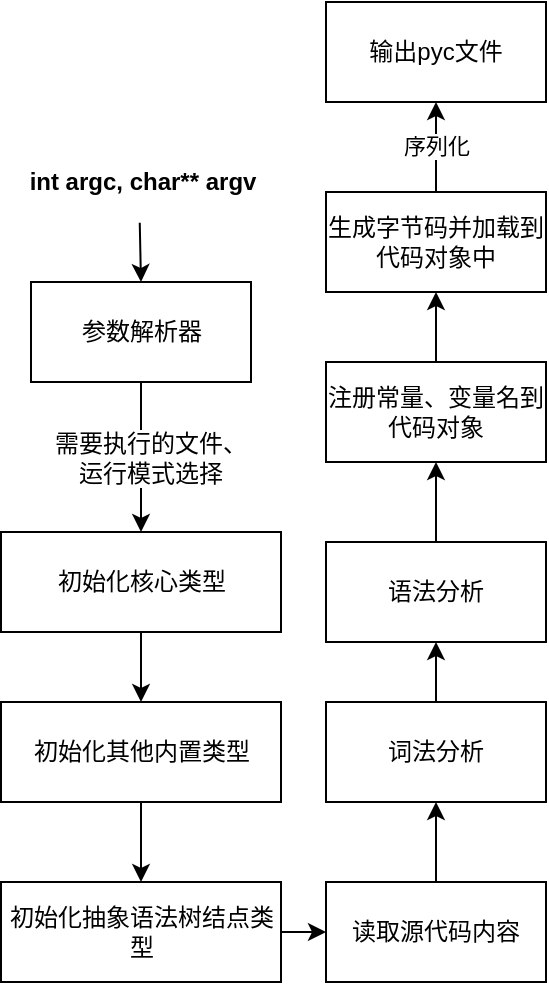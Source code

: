 <mxfile version="26.1.1">
  <diagram name="第 1 页" id="Mdz092ybCGRmyysTETZ2">
    <mxGraphModel dx="1562" dy="917" grid="1" gridSize="10" guides="1" tooltips="1" connect="1" arrows="1" fold="1" page="1" pageScale="1" pageWidth="827" pageHeight="1169" math="0" shadow="0">
      <root>
        <mxCell id="0" />
        <mxCell id="1" parent="0" />
        <mxCell id="lb0W_pnPvxd-Yv1rqBkz-33" style="edgeStyle=orthogonalEdgeStyle;rounded=0;orthogonalLoop=1;jettySize=auto;html=1;exitX=0.5;exitY=1;exitDx=0;exitDy=0;entryX=0.5;entryY=0;entryDx=0;entryDy=0;" edge="1" parent="1" source="lb0W_pnPvxd-Yv1rqBkz-10" target="lb0W_pnPvxd-Yv1rqBkz-32">
          <mxGeometry relative="1" as="geometry" />
        </mxCell>
        <mxCell id="lb0W_pnPvxd-Yv1rqBkz-10" value="初始化核心类型" style="html=1;whiteSpace=wrap;strokeColor=default;align=center;verticalAlign=middle;fontFamily=Helvetica;fontSize=12;fontColor=default;fillColor=default;" vertex="1" parent="1">
          <mxGeometry x="297.5" y="545" width="140" height="50" as="geometry" />
        </mxCell>
        <mxCell id="lb0W_pnPvxd-Yv1rqBkz-11" style="edgeStyle=orthogonalEdgeStyle;rounded=0;orthogonalLoop=1;jettySize=auto;html=1;exitX=0.5;exitY=1;exitDx=0;exitDy=0;entryX=0.5;entryY=0;entryDx=0;entryDy=0;fontFamily=Helvetica;fontSize=12;fontColor=default;" edge="1" parent="1" source="lb0W_pnPvxd-Yv1rqBkz-13" target="lb0W_pnPvxd-Yv1rqBkz-10">
          <mxGeometry relative="1" as="geometry" />
        </mxCell>
        <mxCell id="lb0W_pnPvxd-Yv1rqBkz-12" value="需要执行的文件、&lt;div&gt;运行模式选择&lt;/div&gt;" style="edgeLabel;html=1;align=center;verticalAlign=middle;resizable=0;points=[];strokeColor=default;fontFamily=Helvetica;fontSize=12;fontColor=default;fillColor=default;" vertex="1" connectable="0" parent="lb0W_pnPvxd-Yv1rqBkz-11">
          <mxGeometry x="-0.003" y="4" relative="1" as="geometry">
            <mxPoint as="offset" />
          </mxGeometry>
        </mxCell>
        <mxCell id="lb0W_pnPvxd-Yv1rqBkz-13" value="参数解析器" style="html=1;whiteSpace=wrap;strokeColor=default;align=center;verticalAlign=middle;fontFamily=Helvetica;fontSize=12;fontColor=default;fillColor=default;" vertex="1" parent="1">
          <mxGeometry x="312.5" y="420" width="110" height="50" as="geometry" />
        </mxCell>
        <mxCell id="lb0W_pnPvxd-Yv1rqBkz-14" value="int argc, char** argv" style="text;align=center;fontStyle=1;verticalAlign=middle;spacingLeft=3;spacingRight=3;strokeColor=none;rotatable=0;points=[[0,0.5],[1,0.5]];portConstraint=eastwest;html=1;fontFamily=Helvetica;fontSize=12;fontColor=default;" vertex="1" parent="1">
          <mxGeometry x="305" y="350" width="125" height="40" as="geometry" />
        </mxCell>
        <mxCell id="lb0W_pnPvxd-Yv1rqBkz-15" style="edgeStyle=orthogonalEdgeStyle;rounded=0;orthogonalLoop=1;jettySize=auto;html=1;exitX=0.495;exitY=1.01;exitDx=0;exitDy=0;entryX=0.5;entryY=0;entryDx=0;entryDy=0;fontFamily=Helvetica;fontSize=12;fontColor=default;exitPerimeter=0;" edge="1" parent="1" source="lb0W_pnPvxd-Yv1rqBkz-14" target="lb0W_pnPvxd-Yv1rqBkz-13">
          <mxGeometry relative="1" as="geometry" />
        </mxCell>
        <mxCell id="lb0W_pnPvxd-Yv1rqBkz-35" style="edgeStyle=orthogonalEdgeStyle;rounded=0;orthogonalLoop=1;jettySize=auto;html=1;exitX=0.5;exitY=1;exitDx=0;exitDy=0;entryX=0.5;entryY=0;entryDx=0;entryDy=0;" edge="1" parent="1" source="lb0W_pnPvxd-Yv1rqBkz-32" target="lb0W_pnPvxd-Yv1rqBkz-34">
          <mxGeometry relative="1" as="geometry" />
        </mxCell>
        <mxCell id="lb0W_pnPvxd-Yv1rqBkz-32" value="初始化其他内置类型" style="html=1;whiteSpace=wrap;strokeColor=default;align=center;verticalAlign=middle;fontFamily=Helvetica;fontSize=12;fontColor=default;fillColor=default;" vertex="1" parent="1">
          <mxGeometry x="297.5" y="630" width="140" height="50" as="geometry" />
        </mxCell>
        <mxCell id="lb0W_pnPvxd-Yv1rqBkz-50" style="edgeStyle=orthogonalEdgeStyle;rounded=0;orthogonalLoop=1;jettySize=auto;html=1;exitX=1;exitY=0.5;exitDx=0;exitDy=0;" edge="1" parent="1" source="lb0W_pnPvxd-Yv1rqBkz-34" target="lb0W_pnPvxd-Yv1rqBkz-37">
          <mxGeometry relative="1" as="geometry" />
        </mxCell>
        <mxCell id="lb0W_pnPvxd-Yv1rqBkz-34" value="初始化抽象语法树结点类型" style="html=1;whiteSpace=wrap;strokeColor=default;align=center;verticalAlign=middle;fontFamily=Helvetica;fontSize=12;fontColor=default;fillColor=default;" vertex="1" parent="1">
          <mxGeometry x="297.5" y="720" width="140" height="50" as="geometry" />
        </mxCell>
        <mxCell id="lb0W_pnPvxd-Yv1rqBkz-51" style="edgeStyle=orthogonalEdgeStyle;rounded=0;orthogonalLoop=1;jettySize=auto;html=1;exitX=0.5;exitY=0;exitDx=0;exitDy=0;" edge="1" parent="1" source="lb0W_pnPvxd-Yv1rqBkz-37" target="lb0W_pnPvxd-Yv1rqBkz-39">
          <mxGeometry relative="1" as="geometry" />
        </mxCell>
        <mxCell id="lb0W_pnPvxd-Yv1rqBkz-37" value="读取源代码内容" style="html=1;whiteSpace=wrap;" vertex="1" parent="1">
          <mxGeometry x="460" y="720" width="110" height="50" as="geometry" />
        </mxCell>
        <mxCell id="lb0W_pnPvxd-Yv1rqBkz-44" style="edgeStyle=orthogonalEdgeStyle;rounded=0;orthogonalLoop=1;jettySize=auto;html=1;exitX=0.5;exitY=0;exitDx=0;exitDy=0;entryX=0.5;entryY=1;entryDx=0;entryDy=0;" edge="1" parent="1" source="lb0W_pnPvxd-Yv1rqBkz-39" target="lb0W_pnPvxd-Yv1rqBkz-43">
          <mxGeometry relative="1" as="geometry" />
        </mxCell>
        <mxCell id="lb0W_pnPvxd-Yv1rqBkz-39" value="词法分析" style="html=1;whiteSpace=wrap;" vertex="1" parent="1">
          <mxGeometry x="460" y="630" width="110" height="50" as="geometry" />
        </mxCell>
        <mxCell id="lb0W_pnPvxd-Yv1rqBkz-46" style="edgeStyle=orthogonalEdgeStyle;rounded=0;orthogonalLoop=1;jettySize=auto;html=1;exitX=0.5;exitY=0;exitDx=0;exitDy=0;entryX=0.5;entryY=1;entryDx=0;entryDy=0;" edge="1" parent="1" source="lb0W_pnPvxd-Yv1rqBkz-43" target="lb0W_pnPvxd-Yv1rqBkz-45">
          <mxGeometry relative="1" as="geometry" />
        </mxCell>
        <mxCell id="lb0W_pnPvxd-Yv1rqBkz-43" value="语法分析" style="html=1;whiteSpace=wrap;" vertex="1" parent="1">
          <mxGeometry x="460" y="550" width="110" height="50" as="geometry" />
        </mxCell>
        <mxCell id="lb0W_pnPvxd-Yv1rqBkz-48" style="edgeStyle=orthogonalEdgeStyle;rounded=0;orthogonalLoop=1;jettySize=auto;html=1;exitX=0.5;exitY=0;exitDx=0;exitDy=0;entryX=0.5;entryY=1;entryDx=0;entryDy=0;" edge="1" parent="1" source="lb0W_pnPvxd-Yv1rqBkz-45" target="lb0W_pnPvxd-Yv1rqBkz-47">
          <mxGeometry relative="1" as="geometry" />
        </mxCell>
        <mxCell id="lb0W_pnPvxd-Yv1rqBkz-45" value="注册常量、变量名到代码对象" style="html=1;whiteSpace=wrap;" vertex="1" parent="1">
          <mxGeometry x="460" y="460" width="110" height="50" as="geometry" />
        </mxCell>
        <mxCell id="lb0W_pnPvxd-Yv1rqBkz-52" style="edgeStyle=orthogonalEdgeStyle;rounded=0;orthogonalLoop=1;jettySize=auto;html=1;exitX=0.5;exitY=0;exitDx=0;exitDy=0;" edge="1" parent="1" source="lb0W_pnPvxd-Yv1rqBkz-47" target="lb0W_pnPvxd-Yv1rqBkz-49">
          <mxGeometry relative="1" as="geometry" />
        </mxCell>
        <mxCell id="lb0W_pnPvxd-Yv1rqBkz-54" value="序列化" style="edgeLabel;html=1;align=center;verticalAlign=middle;resizable=0;points=[];" vertex="1" connectable="0" parent="lb0W_pnPvxd-Yv1rqBkz-52">
          <mxGeometry x="0.022" relative="1" as="geometry">
            <mxPoint as="offset" />
          </mxGeometry>
        </mxCell>
        <mxCell id="lb0W_pnPvxd-Yv1rqBkz-47" value="生成字节码并加载到代码对象中" style="html=1;whiteSpace=wrap;" vertex="1" parent="1">
          <mxGeometry x="460" y="375" width="110" height="50" as="geometry" />
        </mxCell>
        <mxCell id="lb0W_pnPvxd-Yv1rqBkz-49" value="输出pyc文件" style="html=1;whiteSpace=wrap;" vertex="1" parent="1">
          <mxGeometry x="460" y="280" width="110" height="50" as="geometry" />
        </mxCell>
      </root>
    </mxGraphModel>
  </diagram>
</mxfile>
